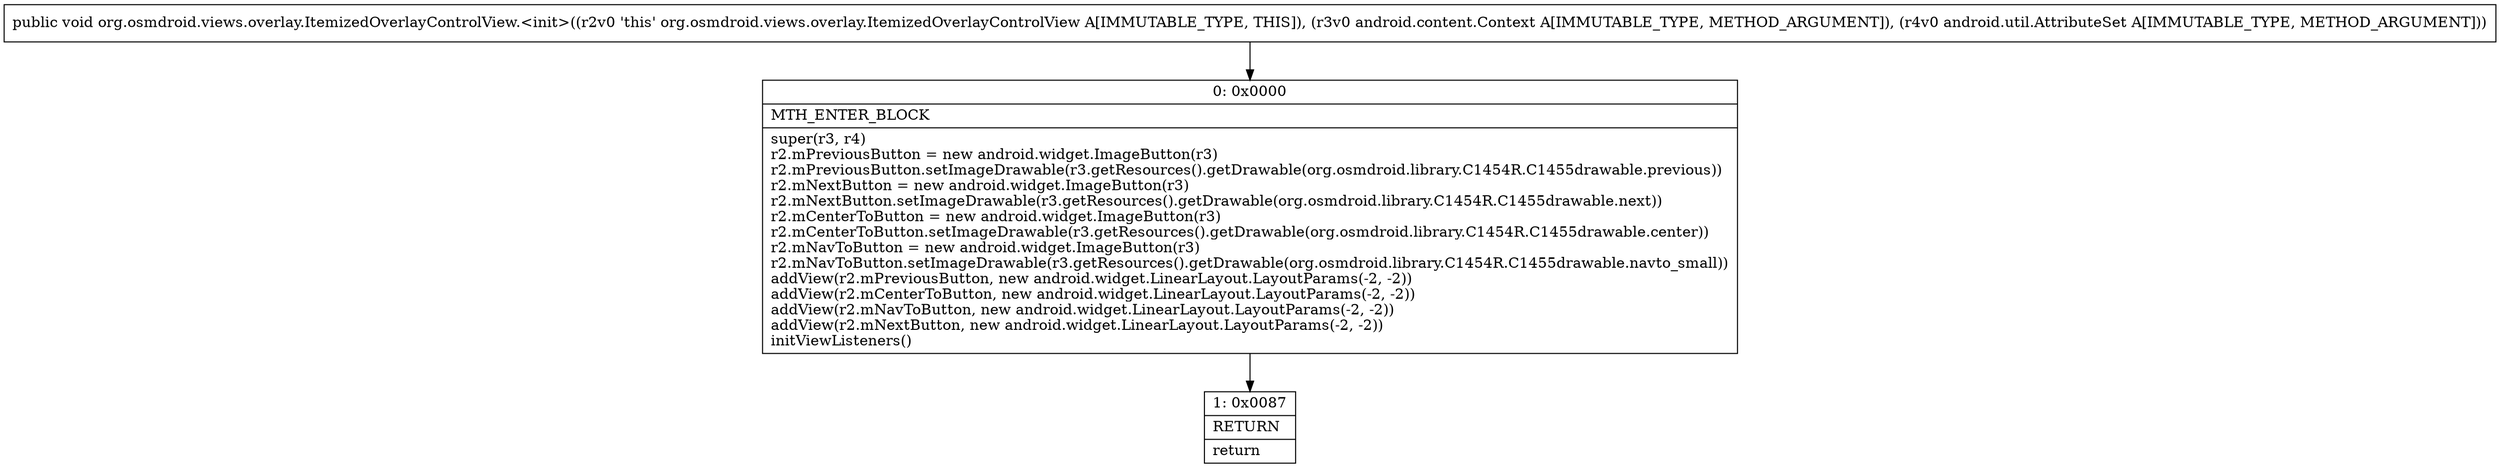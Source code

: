 digraph "CFG fororg.osmdroid.views.overlay.ItemizedOverlayControlView.\<init\>(Landroid\/content\/Context;Landroid\/util\/AttributeSet;)V" {
Node_0 [shape=record,label="{0\:\ 0x0000|MTH_ENTER_BLOCK\l|super(r3, r4)\lr2.mPreviousButton = new android.widget.ImageButton(r3)\lr2.mPreviousButton.setImageDrawable(r3.getResources().getDrawable(org.osmdroid.library.C1454R.C1455drawable.previous))\lr2.mNextButton = new android.widget.ImageButton(r3)\lr2.mNextButton.setImageDrawable(r3.getResources().getDrawable(org.osmdroid.library.C1454R.C1455drawable.next))\lr2.mCenterToButton = new android.widget.ImageButton(r3)\lr2.mCenterToButton.setImageDrawable(r3.getResources().getDrawable(org.osmdroid.library.C1454R.C1455drawable.center))\lr2.mNavToButton = new android.widget.ImageButton(r3)\lr2.mNavToButton.setImageDrawable(r3.getResources().getDrawable(org.osmdroid.library.C1454R.C1455drawable.navto_small))\laddView(r2.mPreviousButton, new android.widget.LinearLayout.LayoutParams(\-2, \-2))\laddView(r2.mCenterToButton, new android.widget.LinearLayout.LayoutParams(\-2, \-2))\laddView(r2.mNavToButton, new android.widget.LinearLayout.LayoutParams(\-2, \-2))\laddView(r2.mNextButton, new android.widget.LinearLayout.LayoutParams(\-2, \-2))\linitViewListeners()\l}"];
Node_1 [shape=record,label="{1\:\ 0x0087|RETURN\l|return\l}"];
MethodNode[shape=record,label="{public void org.osmdroid.views.overlay.ItemizedOverlayControlView.\<init\>((r2v0 'this' org.osmdroid.views.overlay.ItemizedOverlayControlView A[IMMUTABLE_TYPE, THIS]), (r3v0 android.content.Context A[IMMUTABLE_TYPE, METHOD_ARGUMENT]), (r4v0 android.util.AttributeSet A[IMMUTABLE_TYPE, METHOD_ARGUMENT])) }"];
MethodNode -> Node_0;
Node_0 -> Node_1;
}

